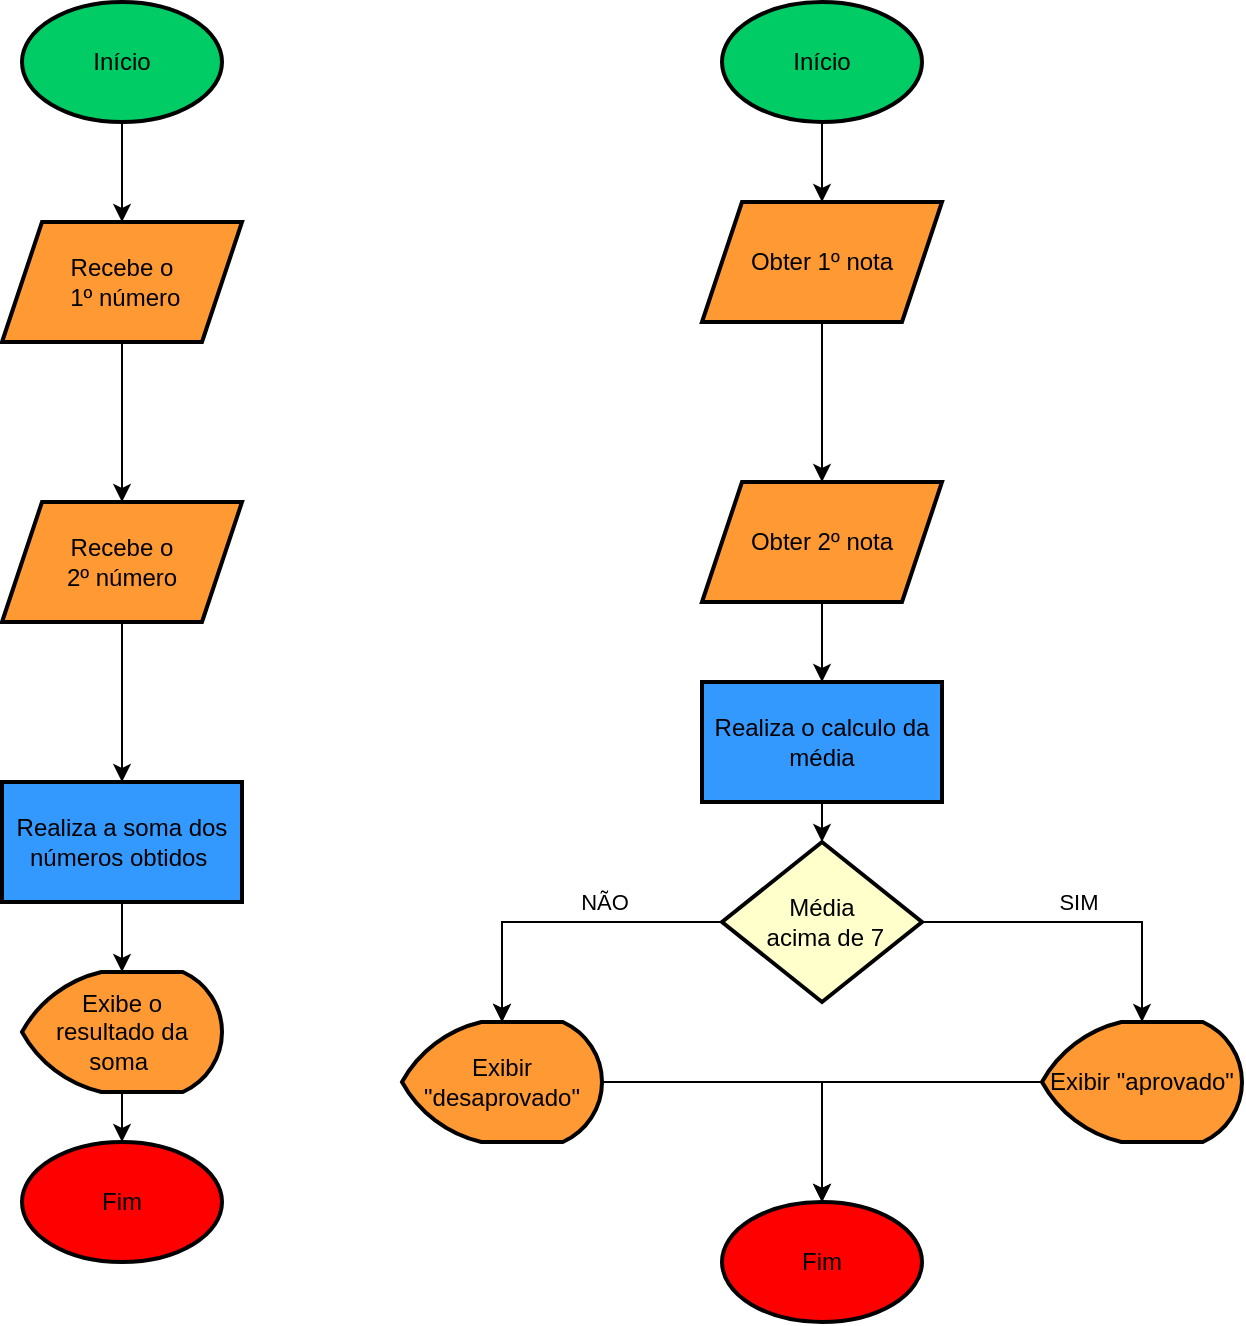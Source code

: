 <mxfile version="23.1.4" type="device" pages="2">
  <diagram name="Página-1" id="haHTlwP9I12zXht1LaiS">
    <mxGraphModel dx="1050" dy="565" grid="1" gridSize="10" guides="1" tooltips="1" connect="1" arrows="1" fold="1" page="1" pageScale="1" pageWidth="827" pageHeight="1169" math="0" shadow="0">
      <root>
        <mxCell id="0" />
        <mxCell id="1" parent="0" />
        <mxCell id="hFCsD5Nq5CCRAzkNbTTD-4" value="" style="edgeStyle=orthogonalEdgeStyle;rounded=0;orthogonalLoop=1;jettySize=auto;html=1;" edge="1" parent="1" source="hFCsD5Nq5CCRAzkNbTTD-2" target="hFCsD5Nq5CCRAzkNbTTD-3">
          <mxGeometry relative="1" as="geometry" />
        </mxCell>
        <mxCell id="hFCsD5Nq5CCRAzkNbTTD-2" value="Início" style="strokeWidth=2;html=1;shape=mxgraph.flowchart.start_1;whiteSpace=wrap;fillColor=#00CC66;" vertex="1" parent="1">
          <mxGeometry x="70" y="70" width="100" height="60" as="geometry" />
        </mxCell>
        <mxCell id="hFCsD5Nq5CCRAzkNbTTD-6" value="" style="edgeStyle=orthogonalEdgeStyle;rounded=0;orthogonalLoop=1;jettySize=auto;html=1;" edge="1" parent="1" source="hFCsD5Nq5CCRAzkNbTTD-3" target="hFCsD5Nq5CCRAzkNbTTD-5">
          <mxGeometry relative="1" as="geometry" />
        </mxCell>
        <mxCell id="hFCsD5Nq5CCRAzkNbTTD-3" value="Recebe o&lt;br&gt;&amp;nbsp;1º número" style="shape=parallelogram;perimeter=parallelogramPerimeter;whiteSpace=wrap;html=1;fixedSize=1;fillColor=#FF9933;strokeWidth=2;" vertex="1" parent="1">
          <mxGeometry x="60" y="180" width="120" height="60" as="geometry" />
        </mxCell>
        <mxCell id="hFCsD5Nq5CCRAzkNbTTD-8" value="" style="edgeStyle=orthogonalEdgeStyle;rounded=0;orthogonalLoop=1;jettySize=auto;html=1;" edge="1" parent="1" source="hFCsD5Nq5CCRAzkNbTTD-5" target="hFCsD5Nq5CCRAzkNbTTD-7">
          <mxGeometry relative="1" as="geometry" />
        </mxCell>
        <mxCell id="hFCsD5Nq5CCRAzkNbTTD-5" value="Recebe o &lt;br&gt;2º número" style="shape=parallelogram;perimeter=parallelogramPerimeter;whiteSpace=wrap;html=1;fixedSize=1;fillColor=#FF9933;strokeWidth=2;" vertex="1" parent="1">
          <mxGeometry x="60" y="320" width="120" height="60" as="geometry" />
        </mxCell>
        <mxCell id="hFCsD5Nq5CCRAzkNbTTD-11" value="" style="edgeStyle=orthogonalEdgeStyle;rounded=0;orthogonalLoop=1;jettySize=auto;html=1;" edge="1" parent="1" source="hFCsD5Nq5CCRAzkNbTTD-7" target="hFCsD5Nq5CCRAzkNbTTD-9">
          <mxGeometry relative="1" as="geometry" />
        </mxCell>
        <mxCell id="hFCsD5Nq5CCRAzkNbTTD-7" value="Realiza a soma dos números obtidos&amp;nbsp;" style="whiteSpace=wrap;html=1;fillColor=#3399FF;strokeWidth=2;" vertex="1" parent="1">
          <mxGeometry x="60" y="460" width="120" height="60" as="geometry" />
        </mxCell>
        <mxCell id="hFCsD5Nq5CCRAzkNbTTD-15" value="" style="edgeStyle=orthogonalEdgeStyle;rounded=0;orthogonalLoop=1;jettySize=auto;html=1;" edge="1" parent="1" source="hFCsD5Nq5CCRAzkNbTTD-9" target="hFCsD5Nq5CCRAzkNbTTD-14">
          <mxGeometry relative="1" as="geometry" />
        </mxCell>
        <mxCell id="hFCsD5Nq5CCRAzkNbTTD-9" value="Exibe o &lt;br&gt;resultado da soma&amp;nbsp;" style="strokeWidth=2;html=1;shape=mxgraph.flowchart.display;whiteSpace=wrap;fillColor=#FF9933;" vertex="1" parent="1">
          <mxGeometry x="70" y="555" width="100" height="60" as="geometry" />
        </mxCell>
        <mxCell id="hFCsD5Nq5CCRAzkNbTTD-14" value="Fim" style="strokeWidth=2;html=1;shape=mxgraph.flowchart.start_1;whiteSpace=wrap;fillColor=#FF0000;" vertex="1" parent="1">
          <mxGeometry x="70" y="640" width="100" height="60" as="geometry" />
        </mxCell>
        <mxCell id="hFCsD5Nq5CCRAzkNbTTD-18" value="" style="edgeStyle=orthogonalEdgeStyle;rounded=0;orthogonalLoop=1;jettySize=auto;html=1;" edge="1" parent="1" source="hFCsD5Nq5CCRAzkNbTTD-16" target="hFCsD5Nq5CCRAzkNbTTD-17">
          <mxGeometry relative="1" as="geometry" />
        </mxCell>
        <mxCell id="hFCsD5Nq5CCRAzkNbTTD-16" value="Início" style="strokeWidth=2;html=1;shape=mxgraph.flowchart.start_1;whiteSpace=wrap;fillColor=#00CC66;" vertex="1" parent="1">
          <mxGeometry x="420" y="70" width="100" height="60" as="geometry" />
        </mxCell>
        <mxCell id="hFCsD5Nq5CCRAzkNbTTD-20" value="" style="edgeStyle=orthogonalEdgeStyle;rounded=0;orthogonalLoop=1;jettySize=auto;html=1;" edge="1" parent="1" source="hFCsD5Nq5CCRAzkNbTTD-17" target="hFCsD5Nq5CCRAzkNbTTD-19">
          <mxGeometry relative="1" as="geometry" />
        </mxCell>
        <mxCell id="hFCsD5Nq5CCRAzkNbTTD-17" value="Obter 1º nota" style="shape=parallelogram;perimeter=parallelogramPerimeter;whiteSpace=wrap;html=1;fixedSize=1;fillColor=#FF9933;strokeWidth=2;" vertex="1" parent="1">
          <mxGeometry x="410" y="170" width="120" height="60" as="geometry" />
        </mxCell>
        <mxCell id="hFCsD5Nq5CCRAzkNbTTD-22" value="" style="edgeStyle=orthogonalEdgeStyle;rounded=0;orthogonalLoop=1;jettySize=auto;html=1;" edge="1" parent="1" source="hFCsD5Nq5CCRAzkNbTTD-19" target="hFCsD5Nq5CCRAzkNbTTD-21">
          <mxGeometry relative="1" as="geometry" />
        </mxCell>
        <mxCell id="hFCsD5Nq5CCRAzkNbTTD-19" value="Obter 2º nota" style="shape=parallelogram;perimeter=parallelogramPerimeter;whiteSpace=wrap;html=1;fixedSize=1;fillColor=#FF9933;strokeWidth=2;" vertex="1" parent="1">
          <mxGeometry x="410" y="310" width="120" height="60" as="geometry" />
        </mxCell>
        <mxCell id="hFCsD5Nq5CCRAzkNbTTD-24" value="" style="edgeStyle=orthogonalEdgeStyle;rounded=0;orthogonalLoop=1;jettySize=auto;html=1;" edge="1" parent="1" source="hFCsD5Nq5CCRAzkNbTTD-21" target="hFCsD5Nq5CCRAzkNbTTD-23">
          <mxGeometry relative="1" as="geometry" />
        </mxCell>
        <mxCell id="hFCsD5Nq5CCRAzkNbTTD-21" value="Realiza o calculo da média" style="whiteSpace=wrap;html=1;fillColor=#3399FF;strokeWidth=2;" vertex="1" parent="1">
          <mxGeometry x="410" y="410" width="120" height="60" as="geometry" />
        </mxCell>
        <mxCell id="hFCsD5Nq5CCRAzkNbTTD-26" value="" style="edgeStyle=orthogonalEdgeStyle;rounded=0;orthogonalLoop=1;jettySize=auto;html=1;" edge="1" parent="1" source="hFCsD5Nq5CCRAzkNbTTD-23" target="hFCsD5Nq5CCRAzkNbTTD-25">
          <mxGeometry relative="1" as="geometry" />
        </mxCell>
        <mxCell id="hFCsD5Nq5CCRAzkNbTTD-27" value="SIM" style="edgeLabel;html=1;align=center;verticalAlign=middle;resizable=0;points=[];" vertex="1" connectable="0" parent="hFCsD5Nq5CCRAzkNbTTD-26">
          <mxGeometry x="-0.027" y="-2" relative="1" as="geometry">
            <mxPoint y="-12" as="offset" />
          </mxGeometry>
        </mxCell>
        <mxCell id="hFCsD5Nq5CCRAzkNbTTD-29" value="" style="edgeStyle=orthogonalEdgeStyle;rounded=0;orthogonalLoop=1;jettySize=auto;html=1;" edge="1" parent="1" source="hFCsD5Nq5CCRAzkNbTTD-23" target="hFCsD5Nq5CCRAzkNbTTD-28">
          <mxGeometry relative="1" as="geometry" />
        </mxCell>
        <mxCell id="hFCsD5Nq5CCRAzkNbTTD-30" value="NÃO" style="edgeLabel;html=1;align=center;verticalAlign=middle;resizable=0;points=[];" vertex="1" connectable="0" parent="hFCsD5Nq5CCRAzkNbTTD-29">
          <mxGeometry x="-0.26" relative="1" as="geometry">
            <mxPoint y="-10" as="offset" />
          </mxGeometry>
        </mxCell>
        <mxCell id="hFCsD5Nq5CCRAzkNbTTD-41" value="" style="edgeStyle=orthogonalEdgeStyle;rounded=0;orthogonalLoop=1;jettySize=auto;html=1;" edge="1" parent="1" source="hFCsD5Nq5CCRAzkNbTTD-23" target="hFCsD5Nq5CCRAzkNbTTD-28">
          <mxGeometry relative="1" as="geometry" />
        </mxCell>
        <mxCell id="hFCsD5Nq5CCRAzkNbTTD-23" value="Média&lt;br&gt;&amp;nbsp;acima de 7" style="rhombus;whiteSpace=wrap;html=1;fillColor=#FFFFCC;strokeWidth=2;" vertex="1" parent="1">
          <mxGeometry x="420" y="490" width="100" height="80" as="geometry" />
        </mxCell>
        <mxCell id="hFCsD5Nq5CCRAzkNbTTD-39" value="" style="edgeStyle=orthogonalEdgeStyle;rounded=0;orthogonalLoop=1;jettySize=auto;html=1;" edge="1" parent="1" source="hFCsD5Nq5CCRAzkNbTTD-25" target="hFCsD5Nq5CCRAzkNbTTD-37">
          <mxGeometry relative="1" as="geometry" />
        </mxCell>
        <mxCell id="hFCsD5Nq5CCRAzkNbTTD-25" value="Exibir &quot;aprovado&quot;" style="strokeWidth=2;html=1;shape=mxgraph.flowchart.display;whiteSpace=wrap;fillColor=#FF9933;" vertex="1" parent="1">
          <mxGeometry x="580" y="580" width="100" height="60" as="geometry" />
        </mxCell>
        <mxCell id="hFCsD5Nq5CCRAzkNbTTD-40" value="" style="edgeStyle=orthogonalEdgeStyle;rounded=0;orthogonalLoop=1;jettySize=auto;html=1;" edge="1" parent="1" source="hFCsD5Nq5CCRAzkNbTTD-28" target="hFCsD5Nq5CCRAzkNbTTD-37">
          <mxGeometry relative="1" as="geometry" />
        </mxCell>
        <mxCell id="hFCsD5Nq5CCRAzkNbTTD-28" value="Exibir &quot;desaprovado&quot;" style="strokeWidth=2;html=1;shape=mxgraph.flowchart.display;whiteSpace=wrap;fillColor=#FF9933;" vertex="1" parent="1">
          <mxGeometry x="260" y="580" width="100" height="60" as="geometry" />
        </mxCell>
        <mxCell id="hFCsD5Nq5CCRAzkNbTTD-37" value="Fim" style="strokeWidth=2;html=1;shape=mxgraph.flowchart.start_1;whiteSpace=wrap;fillColor=#FF0000;" vertex="1" parent="1">
          <mxGeometry x="420" y="670" width="100" height="60" as="geometry" />
        </mxCell>
      </root>
    </mxGraphModel>
  </diagram>
  <diagram id="l-ln4PvXe82wrMtd0WiE" name="Página-2">
    <mxGraphModel dx="1877" dy="565" grid="1" gridSize="10" guides="1" tooltips="1" connect="1" arrows="1" fold="1" page="1" pageScale="1" pageWidth="827" pageHeight="1169" math="0" shadow="0">
      <root>
        <mxCell id="0" />
        <mxCell id="1" parent="0" />
        <mxCell id="PtDtcZ0WeJtKpk9lqxYq-3" value="" style="edgeStyle=orthogonalEdgeStyle;rounded=0;orthogonalLoop=1;jettySize=auto;html=1;" edge="1" parent="1" source="PtDtcZ0WeJtKpk9lqxYq-1" target="PtDtcZ0WeJtKpk9lqxYq-2">
          <mxGeometry relative="1" as="geometry" />
        </mxCell>
        <mxCell id="PtDtcZ0WeJtKpk9lqxYq-1" value="Início" style="strokeWidth=2;html=1;shape=mxgraph.flowchart.start_1;whiteSpace=wrap;fillColor=#00CC66;" vertex="1" parent="1">
          <mxGeometry x="110" y="80" width="100" height="60" as="geometry" />
        </mxCell>
        <mxCell id="PtDtcZ0WeJtKpk9lqxYq-5" value="" style="edgeStyle=orthogonalEdgeStyle;rounded=0;orthogonalLoop=1;jettySize=auto;html=1;" edge="1" parent="1" source="PtDtcZ0WeJtKpk9lqxYq-2" target="PtDtcZ0WeJtKpk9lqxYq-4">
          <mxGeometry relative="1" as="geometry" />
        </mxCell>
        <mxCell id="PtDtcZ0WeJtKpk9lqxYq-2" value="Solicitar&lt;br&gt;&amp;nbsp;um número ao usuário" style="shape=parallelogram;perimeter=parallelogramPerimeter;whiteSpace=wrap;html=1;fixedSize=1;fillColor=#FFB366;strokeWidth=2;" vertex="1" parent="1">
          <mxGeometry x="100" y="160" width="120" height="60" as="geometry" />
        </mxCell>
        <mxCell id="PtDtcZ0WeJtKpk9lqxYq-4" value="Obtem o número" style="shape=parallelogram;perimeter=parallelogramPerimeter;whiteSpace=wrap;html=1;fixedSize=1;fillColor=#FFB366;strokeWidth=2;" vertex="1" parent="1">
          <mxGeometry x="100" y="240" width="120" height="60" as="geometry" />
        </mxCell>
        <mxCell id="PtDtcZ0WeJtKpk9lqxYq-11" value="" style="edgeStyle=orthogonalEdgeStyle;rounded=0;orthogonalLoop=1;jettySize=auto;html=1;" edge="1" parent="1" source="PtDtcZ0WeJtKpk9lqxYq-8" target="PtDtcZ0WeJtKpk9lqxYq-10">
          <mxGeometry relative="1" as="geometry" />
        </mxCell>
        <mxCell id="PtDtcZ0WeJtKpk9lqxYq-12" value="sim" style="edgeLabel;html=1;align=center;verticalAlign=middle;resizable=0;points=[];" vertex="1" connectable="0" parent="PtDtcZ0WeJtKpk9lqxYq-11">
          <mxGeometry x="0.067" y="-1" relative="1" as="geometry">
            <mxPoint x="-3" y="-11" as="offset" />
          </mxGeometry>
        </mxCell>
        <mxCell id="PtDtcZ0WeJtKpk9lqxYq-14" value="" style="edgeStyle=orthogonalEdgeStyle;rounded=0;orthogonalLoop=1;jettySize=auto;html=1;" edge="1" parent="1" source="PtDtcZ0WeJtKpk9lqxYq-8" target="PtDtcZ0WeJtKpk9lqxYq-13">
          <mxGeometry relative="1" as="geometry" />
        </mxCell>
        <mxCell id="PtDtcZ0WeJtKpk9lqxYq-16" value="Não" style="edgeLabel;html=1;align=center;verticalAlign=middle;resizable=0;points=[];" vertex="1" connectable="0" parent="PtDtcZ0WeJtKpk9lqxYq-14">
          <mxGeometry x="-0.193" y="2" relative="1" as="geometry">
            <mxPoint x="-4" y="-12" as="offset" />
          </mxGeometry>
        </mxCell>
        <mxCell id="PtDtcZ0WeJtKpk9lqxYq-8" value="Positivo&amp;nbsp;" style="rhombus;whiteSpace=wrap;html=1;fillColor=#00CC66;strokeWidth=2;" vertex="1" parent="1">
          <mxGeometry x="120" y="320" width="80" height="80" as="geometry" />
        </mxCell>
        <mxCell id="PtDtcZ0WeJtKpk9lqxYq-31" value="" style="edgeStyle=orthogonalEdgeStyle;rounded=0;orthogonalLoop=1;jettySize=auto;html=1;" edge="1" parent="1" source="PtDtcZ0WeJtKpk9lqxYq-10" target="PtDtcZ0WeJtKpk9lqxYq-17">
          <mxGeometry relative="1" as="geometry" />
        </mxCell>
        <mxCell id="PtDtcZ0WeJtKpk9lqxYq-10" value="Mensagem positiva&amp;nbsp;" style="strokeWidth=2;html=1;shape=mxgraph.flowchart.display;whiteSpace=wrap;fillColor=#FF9933;" vertex="1" parent="1">
          <mxGeometry x="240" y="450" width="100" height="60" as="geometry" />
        </mxCell>
        <mxCell id="PtDtcZ0WeJtKpk9lqxYq-32" value="" style="edgeStyle=orthogonalEdgeStyle;rounded=0;orthogonalLoop=1;jettySize=auto;html=1;" edge="1" parent="1" source="PtDtcZ0WeJtKpk9lqxYq-13" target="PtDtcZ0WeJtKpk9lqxYq-17">
          <mxGeometry relative="1" as="geometry" />
        </mxCell>
        <mxCell id="PtDtcZ0WeJtKpk9lqxYq-13" value="Mensagem negativa&amp;nbsp;" style="strokeWidth=2;html=1;shape=mxgraph.flowchart.display;whiteSpace=wrap;fillColor=#FF9933;" vertex="1" parent="1">
          <mxGeometry x="-10" y="450" width="100" height="60" as="geometry" />
        </mxCell>
        <mxCell id="PtDtcZ0WeJtKpk9lqxYq-17" value="Fim" style="strokeWidth=2;html=1;shape=mxgraph.flowchart.start_1;whiteSpace=wrap;fillColor=#FF3333;" vertex="1" parent="1">
          <mxGeometry x="120" y="450" width="100" height="60" as="geometry" />
        </mxCell>
        <mxCell id="PtDtcZ0WeJtKpk9lqxYq-39" value="" style="edgeStyle=orthogonalEdgeStyle;rounded=0;orthogonalLoop=1;jettySize=auto;html=1;" edge="1" parent="1" source="PtDtcZ0WeJtKpk9lqxYq-19" target="PtDtcZ0WeJtKpk9lqxYq-20">
          <mxGeometry relative="1" as="geometry" />
        </mxCell>
        <mxCell id="PtDtcZ0WeJtKpk9lqxYq-19" value="Início" style="strokeWidth=2;html=1;shape=mxgraph.flowchart.start_1;whiteSpace=wrap;fillColor=#00CC66;" vertex="1" parent="1">
          <mxGeometry x="550" y="10" width="100" height="60" as="geometry" />
        </mxCell>
        <mxCell id="PtDtcZ0WeJtKpk9lqxYq-43" value="" style="edgeStyle=orthogonalEdgeStyle;rounded=0;orthogonalLoop=1;jettySize=auto;html=1;" edge="1" parent="1" source="PtDtcZ0WeJtKpk9lqxYq-20" target="PtDtcZ0WeJtKpk9lqxYq-42">
          <mxGeometry relative="1" as="geometry" />
        </mxCell>
        <mxCell id="PtDtcZ0WeJtKpk9lqxYq-20" value="Solicitar&lt;br&gt;&amp;nbsp;2 números" style="shape=parallelogram;perimeter=parallelogramPerimeter;whiteSpace=wrap;html=1;fixedSize=1;fillColor=#FFB366;strokeWidth=2;" vertex="1" parent="1">
          <mxGeometry x="540" y="90" width="120" height="60" as="geometry" />
        </mxCell>
        <mxCell id="PtDtcZ0WeJtKpk9lqxYq-27" value="" style="edgeStyle=orthogonalEdgeStyle;rounded=0;orthogonalLoop=1;jettySize=auto;html=1;" edge="1" parent="1" source="PtDtcZ0WeJtKpk9lqxYq-23" target="PtDtcZ0WeJtKpk9lqxYq-25">
          <mxGeometry relative="1" as="geometry" />
        </mxCell>
        <mxCell id="PtDtcZ0WeJtKpk9lqxYq-36" value="sim" style="edgeLabel;html=1;align=center;verticalAlign=middle;resizable=0;points=[];" vertex="1" connectable="0" parent="PtDtcZ0WeJtKpk9lqxYq-27">
          <mxGeometry x="-0.095" y="1" relative="1" as="geometry">
            <mxPoint x="-1" y="-11" as="offset" />
          </mxGeometry>
        </mxCell>
        <mxCell id="PtDtcZ0WeJtKpk9lqxYq-35" value="" style="edgeStyle=orthogonalEdgeStyle;rounded=0;orthogonalLoop=1;jettySize=auto;html=1;" edge="1" parent="1" source="PtDtcZ0WeJtKpk9lqxYq-23" target="PtDtcZ0WeJtKpk9lqxYq-26">
          <mxGeometry relative="1" as="geometry" />
        </mxCell>
        <mxCell id="PtDtcZ0WeJtKpk9lqxYq-37" value="Não" style="edgeLabel;html=1;align=center;verticalAlign=middle;resizable=0;points=[];" vertex="1" connectable="0" parent="PtDtcZ0WeJtKpk9lqxYq-35">
          <mxGeometry x="-0.221" y="-1" relative="1" as="geometry">
            <mxPoint x="-7" y="-11" as="offset" />
          </mxGeometry>
        </mxCell>
        <mxCell id="PtDtcZ0WeJtKpk9lqxYq-23" value="O 1º número é maior que o 2º número&amp;nbsp;" style="rhombus;whiteSpace=wrap;html=1;fillColor=#FFFFCC;strokeWidth=2;" vertex="1" parent="1">
          <mxGeometry x="515" y="255" width="170" height="145" as="geometry" />
        </mxCell>
        <mxCell id="PtDtcZ0WeJtKpk9lqxYq-51" value="" style="edgeStyle=orthogonalEdgeStyle;rounded=0;orthogonalLoop=1;jettySize=auto;html=1;" edge="1" parent="1" source="PtDtcZ0WeJtKpk9lqxYq-25" target="PtDtcZ0WeJtKpk9lqxYq-49">
          <mxGeometry relative="1" as="geometry" />
        </mxCell>
        <mxCell id="PtDtcZ0WeJtKpk9lqxYq-25" value="&amp;nbsp; &amp;nbsp; Exibir o 1º número&amp;nbsp;" style="strokeWidth=2;html=1;shape=mxgraph.flowchart.display;whiteSpace=wrap;fillColor=#FF9933;" vertex="1" parent="1">
          <mxGeometry x="690" y="445" width="130" height="70" as="geometry" />
        </mxCell>
        <mxCell id="PtDtcZ0WeJtKpk9lqxYq-50" value="" style="edgeStyle=orthogonalEdgeStyle;rounded=0;orthogonalLoop=1;jettySize=auto;html=1;" edge="1" parent="1" source="PtDtcZ0WeJtKpk9lqxYq-26" target="PtDtcZ0WeJtKpk9lqxYq-49">
          <mxGeometry relative="1" as="geometry" />
        </mxCell>
        <mxCell id="PtDtcZ0WeJtKpk9lqxYq-26" value="Exibir o 2º número&amp;nbsp;" style="strokeWidth=2;html=1;shape=mxgraph.flowchart.display;whiteSpace=wrap;fillColor=#FF9933;" vertex="1" parent="1">
          <mxGeometry x="360" y="450" width="140" height="60" as="geometry" />
        </mxCell>
        <mxCell id="PtDtcZ0WeJtKpk9lqxYq-48" value="" style="edgeStyle=orthogonalEdgeStyle;rounded=0;orthogonalLoop=1;jettySize=auto;html=1;" edge="1" parent="1" source="PtDtcZ0WeJtKpk9lqxYq-42" target="PtDtcZ0WeJtKpk9lqxYq-23">
          <mxGeometry relative="1" as="geometry" />
        </mxCell>
        <mxCell id="PtDtcZ0WeJtKpk9lqxYq-42" value="Obtem o número" style="shape=parallelogram;perimeter=parallelogramPerimeter;whiteSpace=wrap;html=1;fixedSize=1;fillColor=#FFB366;strokeWidth=2;" vertex="1" parent="1">
          <mxGeometry x="540" y="170" width="120" height="60" as="geometry" />
        </mxCell>
        <mxCell id="PtDtcZ0WeJtKpk9lqxYq-49" value="Fim" style="strokeWidth=2;html=1;shape=mxgraph.flowchart.start_1;whiteSpace=wrap;fillColor=#FF3333;" vertex="1" parent="1">
          <mxGeometry x="550" y="450" width="100" height="60" as="geometry" />
        </mxCell>
        <mxCell id="PtDtcZ0WeJtKpk9lqxYq-54" value="" style="edgeStyle=orthogonalEdgeStyle;rounded=0;orthogonalLoop=1;jettySize=auto;html=1;" edge="1" parent="1" source="PtDtcZ0WeJtKpk9lqxYq-52" target="PtDtcZ0WeJtKpk9lqxYq-53">
          <mxGeometry relative="1" as="geometry" />
        </mxCell>
        <mxCell id="PtDtcZ0WeJtKpk9lqxYq-52" value="Início" style="strokeWidth=2;html=1;shape=mxgraph.flowchart.start_1;whiteSpace=wrap;fillColor=#00CC66;" vertex="1" parent="1">
          <mxGeometry x="290" y="610" width="100" height="60" as="geometry" />
        </mxCell>
        <mxCell id="PtDtcZ0WeJtKpk9lqxYq-56" value="" style="edgeStyle=orthogonalEdgeStyle;rounded=0;orthogonalLoop=1;jettySize=auto;html=1;" edge="1" parent="1" source="PtDtcZ0WeJtKpk9lqxYq-53">
          <mxGeometry relative="1" as="geometry">
            <mxPoint x="340" y="810" as="targetPoint" />
          </mxGeometry>
        </mxCell>
        <mxCell id="PtDtcZ0WeJtKpk9lqxYq-53" value="Solicitar&lt;br&gt;&amp;nbsp;a idade" style="shape=parallelogram;perimeter=parallelogramPerimeter;whiteSpace=wrap;html=1;fixedSize=1;fillColor=#FFB366;strokeWidth=2;" vertex="1" parent="1">
          <mxGeometry x="280" y="700" width="120" height="60" as="geometry" />
        </mxCell>
        <mxCell id="PtDtcZ0WeJtKpk9lqxYq-59" value="" style="edgeStyle=orthogonalEdgeStyle;rounded=0;orthogonalLoop=1;jettySize=auto;html=1;" edge="1" parent="1" source="PtDtcZ0WeJtKpk9lqxYq-57" target="PtDtcZ0WeJtKpk9lqxYq-58">
          <mxGeometry relative="1" as="geometry" />
        </mxCell>
        <mxCell id="PtDtcZ0WeJtKpk9lqxYq-60" value="Não" style="edgeLabel;html=1;align=center;verticalAlign=middle;resizable=0;points=[];" vertex="1" connectable="0" parent="PtDtcZ0WeJtKpk9lqxYq-59">
          <mxGeometry x="-0.28" y="1" relative="1" as="geometry">
            <mxPoint x="-8" y="-11" as="offset" />
          </mxGeometry>
        </mxCell>
        <mxCell id="PtDtcZ0WeJtKpk9lqxYq-62" value="" style="edgeStyle=orthogonalEdgeStyle;rounded=0;orthogonalLoop=1;jettySize=auto;html=1;" edge="1" parent="1" source="PtDtcZ0WeJtKpk9lqxYq-57" target="PtDtcZ0WeJtKpk9lqxYq-61">
          <mxGeometry relative="1" as="geometry" />
        </mxCell>
        <mxCell id="PtDtcZ0WeJtKpk9lqxYq-63" value="Sim" style="edgeLabel;html=1;align=center;verticalAlign=middle;resizable=0;points=[];" vertex="1" connectable="0" parent="PtDtcZ0WeJtKpk9lqxYq-62">
          <mxGeometry x="-0.16" relative="1" as="geometry">
            <mxPoint y="-10" as="offset" />
          </mxGeometry>
        </mxCell>
        <mxCell id="PtDtcZ0WeJtKpk9lqxYq-57" value="&amp;gt;16" style="rhombus;whiteSpace=wrap;html=1;fillColor=#00CC66;strokeWidth=2;" vertex="1" parent="1">
          <mxGeometry x="300" y="810" width="80" height="80" as="geometry" />
        </mxCell>
        <mxCell id="PtDtcZ0WeJtKpk9lqxYq-75" value="" style="edgeStyle=orthogonalEdgeStyle;rounded=0;orthogonalLoop=1;jettySize=auto;html=1;" edge="1" parent="1" source="PtDtcZ0WeJtKpk9lqxYq-58" target="PtDtcZ0WeJtKpk9lqxYq-74">
          <mxGeometry relative="1" as="geometry" />
        </mxCell>
        <mxCell id="PtDtcZ0WeJtKpk9lqxYq-58" value="Não pode" style="strokeWidth=2;html=1;shape=mxgraph.flowchart.display;whiteSpace=wrap;fillColor=#FFB366;" vertex="1" parent="1">
          <mxGeometry x="140" y="820" width="100" height="60" as="geometry" />
        </mxCell>
        <mxCell id="PtDtcZ0WeJtKpk9lqxYq-66" value="" style="edgeStyle=orthogonalEdgeStyle;rounded=0;orthogonalLoop=1;jettySize=auto;html=1;" edge="1" parent="1" source="PtDtcZ0WeJtKpk9lqxYq-61" target="PtDtcZ0WeJtKpk9lqxYq-64">
          <mxGeometry relative="1" as="geometry">
            <Array as="points">
              <mxPoint x="370" y="940" />
              <mxPoint x="370" y="1010" />
            </Array>
          </mxGeometry>
        </mxCell>
        <mxCell id="PtDtcZ0WeJtKpk9lqxYq-67" value="Não" style="edgeLabel;html=1;align=center;verticalAlign=middle;resizable=0;points=[];" vertex="1" connectable="0" parent="PtDtcZ0WeJtKpk9lqxYq-66">
          <mxGeometry x="-0.096" relative="1" as="geometry">
            <mxPoint y="-10" as="offset" />
          </mxGeometry>
        </mxCell>
        <mxCell id="PtDtcZ0WeJtKpk9lqxYq-68" value="" style="edgeStyle=orthogonalEdgeStyle;rounded=0;orthogonalLoop=1;jettySize=auto;html=1;" edge="1" parent="1" source="PtDtcZ0WeJtKpk9lqxYq-61" target="PtDtcZ0WeJtKpk9lqxYq-65">
          <mxGeometry relative="1" as="geometry" />
        </mxCell>
        <mxCell id="PtDtcZ0WeJtKpk9lqxYq-69" value="Sim" style="edgeLabel;html=1;align=center;verticalAlign=middle;resizable=0;points=[];" vertex="1" connectable="0" parent="PtDtcZ0WeJtKpk9lqxYq-68">
          <mxGeometry x="-0.03" relative="1" as="geometry">
            <mxPoint y="-10" as="offset" />
          </mxGeometry>
        </mxCell>
        <mxCell id="PtDtcZ0WeJtKpk9lqxYq-61" value="&amp;gt;18" style="rhombus;whiteSpace=wrap;html=1;fillColor=#00CC66;strokeWidth=2;" vertex="1" parent="1">
          <mxGeometry x="374" y="910" width="80" height="80" as="geometry" />
        </mxCell>
        <mxCell id="PtDtcZ0WeJtKpk9lqxYq-78" style="edgeStyle=orthogonalEdgeStyle;rounded=0;orthogonalLoop=1;jettySize=auto;html=1;" edge="1" parent="1" source="PtDtcZ0WeJtKpk9lqxYq-64" target="PtDtcZ0WeJtKpk9lqxYq-74">
          <mxGeometry relative="1" as="geometry" />
        </mxCell>
        <mxCell id="PtDtcZ0WeJtKpk9lqxYq-64" value="Opcional" style="strokeWidth=2;html=1;shape=mxgraph.flowchart.display;whiteSpace=wrap;fillColor=#FFB366;" vertex="1" parent="1">
          <mxGeometry x="200" y="980" width="100" height="60" as="geometry" />
        </mxCell>
        <mxCell id="PtDtcZ0WeJtKpk9lqxYq-65" value="Obrigatório" style="strokeWidth=2;html=1;shape=mxgraph.flowchart.display;whiteSpace=wrap;fillColor=#FFB366;" vertex="1" parent="1">
          <mxGeometry x="360" y="1090" width="100" height="60" as="geometry" />
        </mxCell>
        <mxCell id="PtDtcZ0WeJtKpk9lqxYq-74" value="Fim" style="strokeWidth=2;html=1;shape=mxgraph.flowchart.start_1;whiteSpace=wrap;fillColor=#FF3333;" vertex="1" parent="1">
          <mxGeometry x="140" y="1090" width="100" height="60" as="geometry" />
        </mxCell>
        <mxCell id="PtDtcZ0WeJtKpk9lqxYq-80" style="edgeStyle=orthogonalEdgeStyle;rounded=0;orthogonalLoop=1;jettySize=auto;html=1;entryX=1;entryY=0.5;entryDx=0;entryDy=0;entryPerimeter=0;" edge="1" parent="1" source="PtDtcZ0WeJtKpk9lqxYq-65" target="PtDtcZ0WeJtKpk9lqxYq-74">
          <mxGeometry relative="1" as="geometry" />
        </mxCell>
      </root>
    </mxGraphModel>
  </diagram>
</mxfile>
